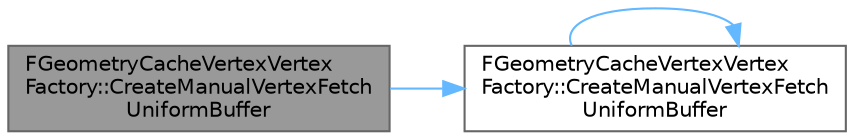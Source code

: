 digraph "FGeometryCacheVertexVertexFactory::CreateManualVertexFetchUniformBuffer"
{
 // INTERACTIVE_SVG=YES
 // LATEX_PDF_SIZE
  bgcolor="transparent";
  edge [fontname=Helvetica,fontsize=10,labelfontname=Helvetica,labelfontsize=10];
  node [fontname=Helvetica,fontsize=10,shape=box,height=0.2,width=0.4];
  rankdir="LR";
  Node1 [id="Node000001",label="FGeometryCacheVertexVertex\lFactory::CreateManualVertexFetch\lUniformBuffer",height=0.2,width=0.4,color="gray40", fillcolor="grey60", style="filled", fontcolor="black",tooltip=" "];
  Node1 -> Node2 [id="edge1_Node000001_Node000002",color="steelblue1",style="solid",tooltip=" "];
  Node2 [id="Node000002",label="FGeometryCacheVertexVertex\lFactory::CreateManualVertexFetch\lUniformBuffer",height=0.2,width=0.4,color="grey40", fillcolor="white", style="filled",URL="$d7/d73/classFGeometryCacheVertexVertexFactory.html#a50d085397302521a74a211ecf3be6e80",tooltip=" "];
  Node2 -> Node2 [id="edge2_Node000002_Node000002",color="steelblue1",style="solid",tooltip=" "];
}

